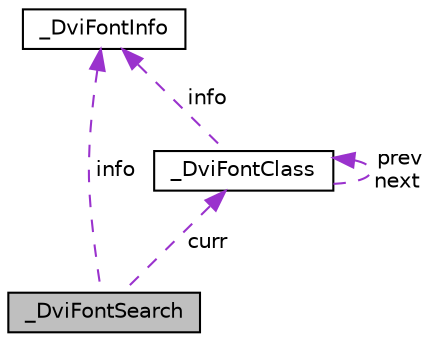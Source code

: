 digraph "_DviFontSearch"
{
  edge [fontname="Helvetica",fontsize="10",labelfontname="Helvetica",labelfontsize="10"];
  node [fontname="Helvetica",fontsize="10",shape=record];
  Node1 [label="_DviFontSearch",height=0.2,width=0.4,color="black", fillcolor="grey75", style="filled" fontcolor="black"];
  Node2 -> Node1 [dir="back",color="darkorchid3",fontsize="10",style="dashed",label=" info" ,fontname="Helvetica"];
  Node2 [label="_DviFontInfo",height=0.2,width=0.4,color="black", fillcolor="white", style="filled",URL="$d5/da4/struct__DviFontInfo.html"];
  Node3 -> Node1 [dir="back",color="darkorchid3",fontsize="10",style="dashed",label=" curr" ,fontname="Helvetica"];
  Node3 [label="_DviFontClass",height=0.2,width=0.4,color="black", fillcolor="white", style="filled",URL="$d5/d4a/struct__DviFontClass.html"];
  Node2 -> Node3 [dir="back",color="darkorchid3",fontsize="10",style="dashed",label=" info" ,fontname="Helvetica"];
  Node3 -> Node3 [dir="back",color="darkorchid3",fontsize="10",style="dashed",label=" prev\nnext" ,fontname="Helvetica"];
}
